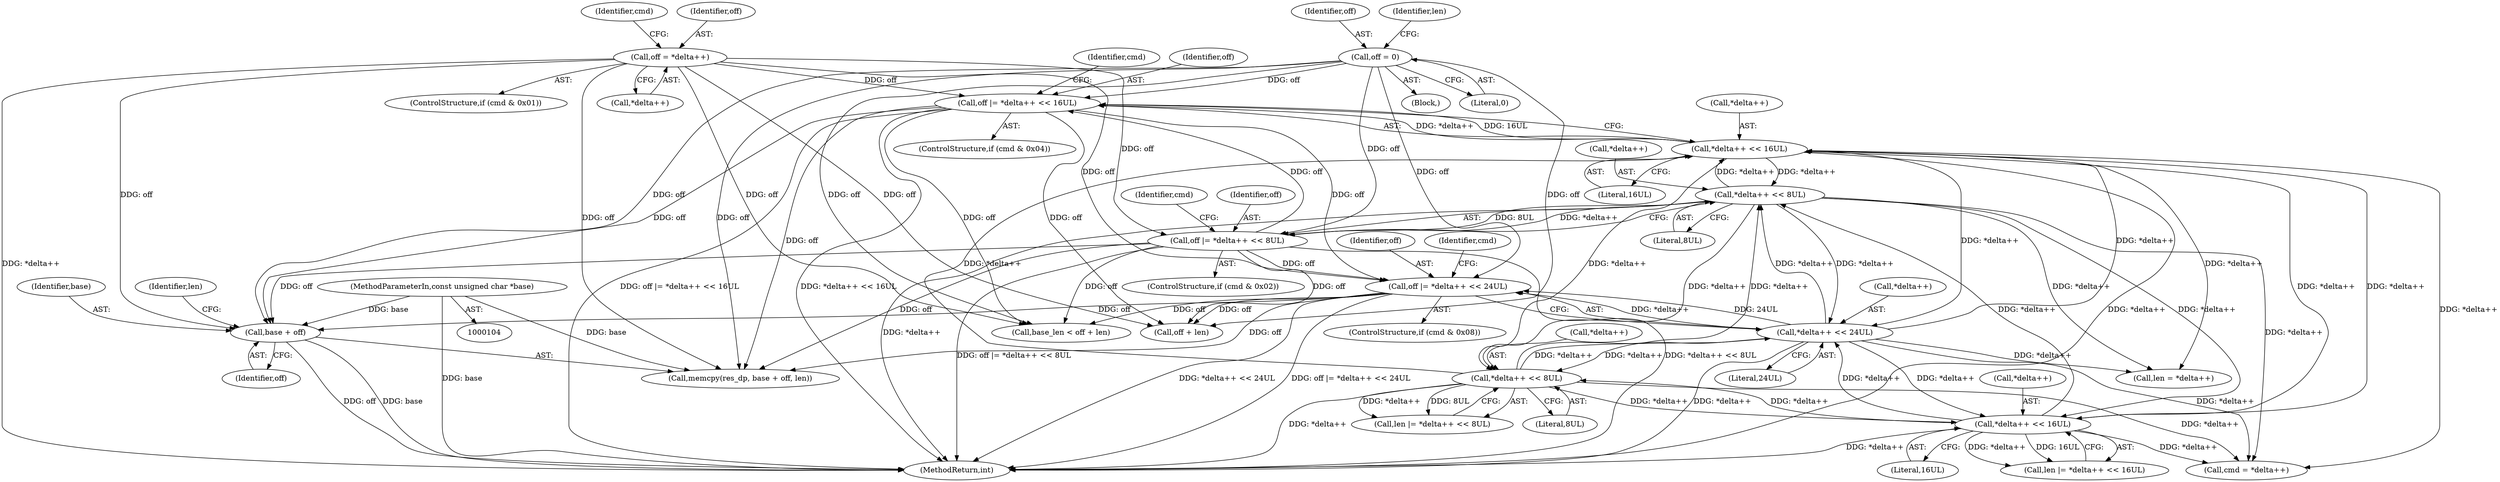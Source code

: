 digraph "0_libgit2_3f461902dc1072acb8b7607ee65d0a0458ffac2a@pointer" {
"1000306" [label="(Call,base + off)"];
"1000107" [label="(MethodParameterIn,const unsigned char *base)"];
"1000238" [label="(Call,off |= *delta++ << 16UL)"];
"1000218" [label="(Call,off = *delta++)"];
"1000227" [label="(Call,off |= *delta++ << 8UL)"];
"1000207" [label="(Call,off = 0)"];
"1000229" [label="(Call,*delta++ << 8UL)"];
"1000251" [label="(Call,*delta++ << 24UL)"];
"1000240" [label="(Call,*delta++ << 16UL)"];
"1000271" [label="(Call,*delta++ << 8UL)"];
"1000282" [label="(Call,*delta++ << 16UL)"];
"1000249" [label="(Call,off |= *delta++ << 24UL)"];
"1000236" [label="(Identifier,cmd)"];
"1000249" [label="(Call,off |= *delta++ << 24UL)"];
"1000230" [label="(Call,*delta++)"];
"1000295" [label="(Call,base_len < off + len)"];
"1000275" [label="(Literal,8UL)"];
"1000208" [label="(Identifier,off)"];
"1000307" [label="(Identifier,base)"];
"1000205" [label="(Block,)"];
"1000251" [label="(Call,*delta++ << 24UL)"];
"1000309" [label="(Identifier,len)"];
"1000233" [label="(Literal,8UL)"];
"1000247" [label="(Identifier,cmd)"];
"1000244" [label="(Literal,16UL)"];
"1000282" [label="(Call,*delta++ << 16UL)"];
"1000241" [label="(Call,*delta++)"];
"1000228" [label="(Identifier,off)"];
"1000260" [label="(Call,len = *delta++)"];
"1000280" [label="(Call,len |= *delta++ << 16UL)"];
"1000374" [label="(MethodReturn,int)"];
"1000271" [label="(Call,*delta++ << 8UL)"];
"1000258" [label="(Identifier,cmd)"];
"1000308" [label="(Identifier,off)"];
"1000107" [label="(MethodParameterIn,const unsigned char *base)"];
"1000245" [label="(ControlStructure,if (cmd & 0x08))"];
"1000212" [label="(Identifier,len)"];
"1000229" [label="(Call,*delta++ << 8UL)"];
"1000225" [label="(Identifier,cmd)"];
"1000223" [label="(ControlStructure,if (cmd & 0x02))"];
"1000220" [label="(Call,*delta++)"];
"1000304" [label="(Call,memcpy(res_dp, base + off, len))"];
"1000207" [label="(Call,off = 0)"];
"1000209" [label="(Literal,0)"];
"1000269" [label="(Call,len |= *delta++ << 8UL)"];
"1000239" [label="(Identifier,off)"];
"1000250" [label="(Identifier,off)"];
"1000238" [label="(Call,off |= *delta++ << 16UL)"];
"1000297" [label="(Call,off + len)"];
"1000272" [label="(Call,*delta++)"];
"1000234" [label="(ControlStructure,if (cmd & 0x04))"];
"1000196" [label="(Call,cmd = *delta++)"];
"1000286" [label="(Literal,16UL)"];
"1000283" [label="(Call,*delta++)"];
"1000240" [label="(Call,*delta++ << 16UL)"];
"1000306" [label="(Call,base + off)"];
"1000219" [label="(Identifier,off)"];
"1000218" [label="(Call,off = *delta++)"];
"1000252" [label="(Call,*delta++)"];
"1000214" [label="(ControlStructure,if (cmd & 0x01))"];
"1000227" [label="(Call,off |= *delta++ << 8UL)"];
"1000255" [label="(Literal,24UL)"];
"1000306" -> "1000304"  [label="AST: "];
"1000306" -> "1000308"  [label="CFG: "];
"1000307" -> "1000306"  [label="AST: "];
"1000308" -> "1000306"  [label="AST: "];
"1000309" -> "1000306"  [label="CFG: "];
"1000306" -> "1000374"  [label="DDG: base"];
"1000306" -> "1000374"  [label="DDG: off"];
"1000107" -> "1000306"  [label="DDG: base"];
"1000238" -> "1000306"  [label="DDG: off"];
"1000218" -> "1000306"  [label="DDG: off"];
"1000227" -> "1000306"  [label="DDG: off"];
"1000207" -> "1000306"  [label="DDG: off"];
"1000249" -> "1000306"  [label="DDG: off"];
"1000107" -> "1000104"  [label="AST: "];
"1000107" -> "1000374"  [label="DDG: base"];
"1000107" -> "1000304"  [label="DDG: base"];
"1000238" -> "1000234"  [label="AST: "];
"1000238" -> "1000240"  [label="CFG: "];
"1000239" -> "1000238"  [label="AST: "];
"1000240" -> "1000238"  [label="AST: "];
"1000247" -> "1000238"  [label="CFG: "];
"1000238" -> "1000374"  [label="DDG: *delta++ << 16UL"];
"1000238" -> "1000374"  [label="DDG: off |= *delta++ << 16UL"];
"1000218" -> "1000238"  [label="DDG: off"];
"1000227" -> "1000238"  [label="DDG: off"];
"1000207" -> "1000238"  [label="DDG: off"];
"1000240" -> "1000238"  [label="DDG: *delta++"];
"1000240" -> "1000238"  [label="DDG: 16UL"];
"1000238" -> "1000249"  [label="DDG: off"];
"1000238" -> "1000295"  [label="DDG: off"];
"1000238" -> "1000297"  [label="DDG: off"];
"1000238" -> "1000304"  [label="DDG: off"];
"1000218" -> "1000214"  [label="AST: "];
"1000218" -> "1000220"  [label="CFG: "];
"1000219" -> "1000218"  [label="AST: "];
"1000220" -> "1000218"  [label="AST: "];
"1000225" -> "1000218"  [label="CFG: "];
"1000218" -> "1000374"  [label="DDG: *delta++"];
"1000218" -> "1000227"  [label="DDG: off"];
"1000218" -> "1000249"  [label="DDG: off"];
"1000218" -> "1000295"  [label="DDG: off"];
"1000218" -> "1000297"  [label="DDG: off"];
"1000218" -> "1000304"  [label="DDG: off"];
"1000227" -> "1000223"  [label="AST: "];
"1000227" -> "1000229"  [label="CFG: "];
"1000228" -> "1000227"  [label="AST: "];
"1000229" -> "1000227"  [label="AST: "];
"1000236" -> "1000227"  [label="CFG: "];
"1000227" -> "1000374"  [label="DDG: off |= *delta++ << 8UL"];
"1000227" -> "1000374"  [label="DDG: *delta++ << 8UL"];
"1000207" -> "1000227"  [label="DDG: off"];
"1000229" -> "1000227"  [label="DDG: *delta++"];
"1000229" -> "1000227"  [label="DDG: 8UL"];
"1000227" -> "1000249"  [label="DDG: off"];
"1000227" -> "1000295"  [label="DDG: off"];
"1000227" -> "1000297"  [label="DDG: off"];
"1000227" -> "1000304"  [label="DDG: off"];
"1000207" -> "1000205"  [label="AST: "];
"1000207" -> "1000209"  [label="CFG: "];
"1000208" -> "1000207"  [label="AST: "];
"1000209" -> "1000207"  [label="AST: "];
"1000212" -> "1000207"  [label="CFG: "];
"1000207" -> "1000249"  [label="DDG: off"];
"1000207" -> "1000295"  [label="DDG: off"];
"1000207" -> "1000297"  [label="DDG: off"];
"1000207" -> "1000304"  [label="DDG: off"];
"1000229" -> "1000233"  [label="CFG: "];
"1000230" -> "1000229"  [label="AST: "];
"1000233" -> "1000229"  [label="AST: "];
"1000229" -> "1000374"  [label="DDG: *delta++"];
"1000229" -> "1000196"  [label="DDG: *delta++"];
"1000251" -> "1000229"  [label="DDG: *delta++"];
"1000271" -> "1000229"  [label="DDG: *delta++"];
"1000282" -> "1000229"  [label="DDG: *delta++"];
"1000240" -> "1000229"  [label="DDG: *delta++"];
"1000229" -> "1000240"  [label="DDG: *delta++"];
"1000229" -> "1000251"  [label="DDG: *delta++"];
"1000229" -> "1000260"  [label="DDG: *delta++"];
"1000229" -> "1000271"  [label="DDG: *delta++"];
"1000229" -> "1000282"  [label="DDG: *delta++"];
"1000251" -> "1000249"  [label="AST: "];
"1000251" -> "1000255"  [label="CFG: "];
"1000252" -> "1000251"  [label="AST: "];
"1000255" -> "1000251"  [label="AST: "];
"1000249" -> "1000251"  [label="CFG: "];
"1000251" -> "1000374"  [label="DDG: *delta++"];
"1000251" -> "1000196"  [label="DDG: *delta++"];
"1000251" -> "1000240"  [label="DDG: *delta++"];
"1000251" -> "1000249"  [label="DDG: *delta++"];
"1000251" -> "1000249"  [label="DDG: 24UL"];
"1000240" -> "1000251"  [label="DDG: *delta++"];
"1000271" -> "1000251"  [label="DDG: *delta++"];
"1000282" -> "1000251"  [label="DDG: *delta++"];
"1000251" -> "1000260"  [label="DDG: *delta++"];
"1000251" -> "1000271"  [label="DDG: *delta++"];
"1000251" -> "1000282"  [label="DDG: *delta++"];
"1000240" -> "1000244"  [label="CFG: "];
"1000241" -> "1000240"  [label="AST: "];
"1000244" -> "1000240"  [label="AST: "];
"1000240" -> "1000374"  [label="DDG: *delta++"];
"1000240" -> "1000196"  [label="DDG: *delta++"];
"1000271" -> "1000240"  [label="DDG: *delta++"];
"1000282" -> "1000240"  [label="DDG: *delta++"];
"1000240" -> "1000260"  [label="DDG: *delta++"];
"1000240" -> "1000271"  [label="DDG: *delta++"];
"1000240" -> "1000282"  [label="DDG: *delta++"];
"1000271" -> "1000269"  [label="AST: "];
"1000271" -> "1000275"  [label="CFG: "];
"1000272" -> "1000271"  [label="AST: "];
"1000275" -> "1000271"  [label="AST: "];
"1000269" -> "1000271"  [label="CFG: "];
"1000271" -> "1000374"  [label="DDG: *delta++"];
"1000271" -> "1000196"  [label="DDG: *delta++"];
"1000271" -> "1000269"  [label="DDG: *delta++"];
"1000271" -> "1000269"  [label="DDG: 8UL"];
"1000282" -> "1000271"  [label="DDG: *delta++"];
"1000271" -> "1000282"  [label="DDG: *delta++"];
"1000282" -> "1000280"  [label="AST: "];
"1000282" -> "1000286"  [label="CFG: "];
"1000283" -> "1000282"  [label="AST: "];
"1000286" -> "1000282"  [label="AST: "];
"1000280" -> "1000282"  [label="CFG: "];
"1000282" -> "1000374"  [label="DDG: *delta++"];
"1000282" -> "1000196"  [label="DDG: *delta++"];
"1000282" -> "1000280"  [label="DDG: *delta++"];
"1000282" -> "1000280"  [label="DDG: 16UL"];
"1000249" -> "1000245"  [label="AST: "];
"1000250" -> "1000249"  [label="AST: "];
"1000258" -> "1000249"  [label="CFG: "];
"1000249" -> "1000374"  [label="DDG: *delta++ << 24UL"];
"1000249" -> "1000374"  [label="DDG: off |= *delta++ << 24UL"];
"1000249" -> "1000295"  [label="DDG: off"];
"1000249" -> "1000297"  [label="DDG: off"];
"1000249" -> "1000304"  [label="DDG: off"];
}

